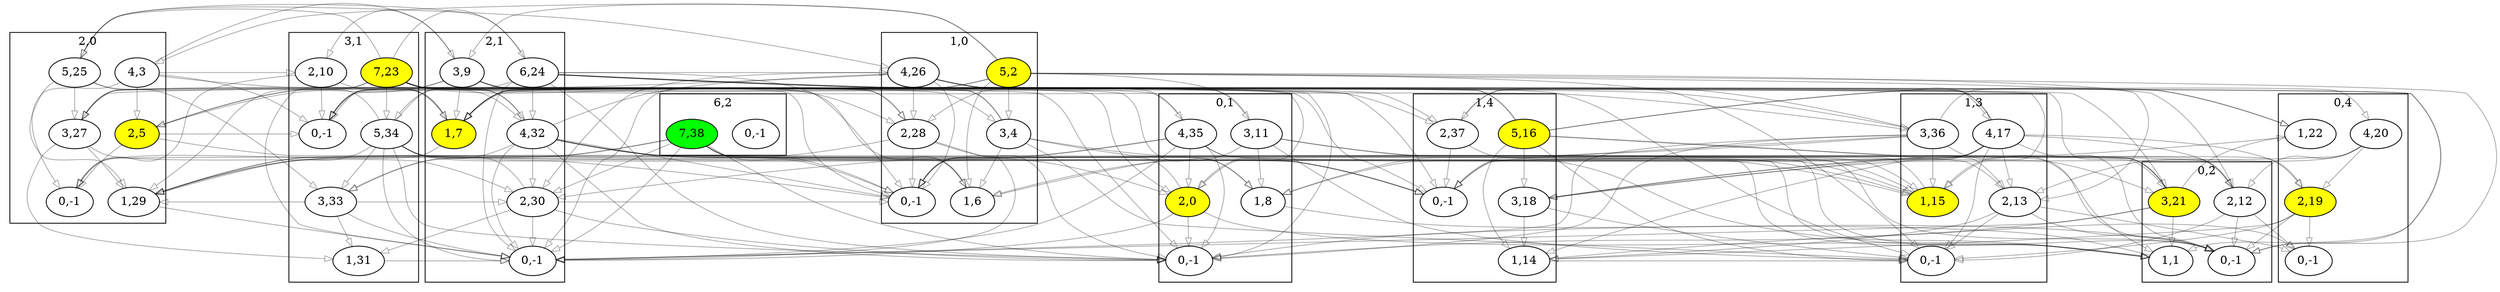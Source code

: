 digraph "example6.txt" {
	compound=true
	subgraph cluster0_1 {
		label="0,1"
		battery0_1_0 [label="0,-1" pos="0.0,11.2!"]
		battery0_1_1 [label="1,8" pos="1.0,11.2!"]
		battery0_1_2 [label="2,0" fillcolor=yellow pos="2.0,11.2!" style=filled]
		battery0_1_3 [label="3,11" pos="0.0,10.2!"]
		battery0_1_4 [label="4,35" pos="1.0,10.2!"]
	}
	subgraph cluster1_0 {
		label="1,0"
		battery1_0_0 [label="0,-1" pos="2.8,14.0!"]
		battery1_0_1 [label="1,6" pos="3.8,14.0!"]
		battery1_0_2 [label="2,28" pos="4.8,14.0!"]
		battery1_0_3 [label="3,4" pos="2.8,13.0!"]
		battery1_0_4 [label="4,26" pos="3.8,13.0!"]
		battery1_0_5 [label="5,2" fillcolor=yellow pos="4.8,13.0!" style=filled]
	}
	subgraph cluster1_3 {
		label="1,3"
		battery1_3_0 [label="0,-1" pos="2.8,5.6!"]
		battery1_3_1 [label="1,15" fillcolor=yellow pos="3.8,5.6!" style=filled]
		battery1_3_2 [label="2,13" pos="4.8,5.6!"]
		battery1_3_3 [label="3,36" pos="2.8,4.6!"]
		battery1_3_4 [label="4,17" pos="3.8,4.6!"]
	}
	subgraph cluster1_4 {
		label="1,4"
		battery1_4_0 [label="0,-1" pos="2.8,2.8!"]
		battery1_4_1 [label="1,14" pos="3.8,2.8!"]
		battery1_4_2 [label="2,37" pos="4.8,2.8!"]
		battery1_4_3 [label="3,18" pos="2.8,1.7999999999999998!"]
		battery1_4_5 [label="5,16" fillcolor=yellow pos="3.8,1.7999999999999998!" style=filled]
	}
	subgraph cluster0_4 {
		label="0,4"
		battery0_4_0 [label="0,-1" pos="0.0,2.8!"]
		battery0_4_1 [label="1,22" pos="1.0,2.8!"]
		battery0_4_2 [label="2,19" fillcolor=yellow pos="0.0,1.7999999999999998!" style=filled]
		battery0_4_4 [label="4,20" pos="1.0,1.7999999999999998!"]
	}
	subgraph cluster0_2 {
		label="0,2"
		battery0_2_0 [label="0,-1" pos="0.0,8.399999999999999!"]
		battery0_2_1 [label="1,1" pos="1.0,8.399999999999999!"]
		battery0_2_2 [label="2,12" pos="0.0,7.399999999999999!"]
		battery0_2_3 [label="3,21" fillcolor=yellow pos="1.0,7.399999999999999!" style=filled]
	}
	subgraph cluster2_1 {
		label="2,1"
		battery2_1_0 [label="0,-1" pos="5.6,11.2!"]
		battery2_1_1 [label="1,7" fillcolor=yellow pos="6.6,11.2!" style=filled]
		battery2_1_2 [label="2,30" pos="7.6,11.2!"]
		battery2_1_3 [label="3,9" pos="5.6,10.2!"]
		battery2_1_4 [label="4,32" pos="6.6,10.2!"]
		battery2_1_6 [label="6,24" pos="7.6,10.2!"]
	}
	subgraph cluster2_0 {
		label="2,0"
		battery2_0_0 [label="0,-1" pos="5.6,14.0!"]
		battery2_0_1 [label="1,29" pos="6.6,14.0!"]
		battery2_0_2 [label="2,5" fillcolor=yellow pos="7.6,14.0!" style=filled]
		battery2_0_3 [label="3,27" pos="5.6,13.0!"]
		battery2_0_4 [label="4,3" pos="6.6,13.0!"]
		battery2_0_5 [label="5,25" pos="7.6,13.0!"]
	}
	subgraph cluster3_1 {
		label="3,1"
		battery3_1_0 [label="0,-1" pos="8.399999999999999,11.2!"]
		battery3_1_1 [label="1,31" pos="9.399999999999999,11.2!"]
		battery3_1_2 [label="2,10" pos="10.399999999999999,11.2!"]
		battery3_1_3 [label="3,33" pos="8.399999999999999,10.2!"]
		battery3_1_5 [label="5,34" pos="9.399999999999999,10.2!"]
		battery3_1_7 [label="7,23" fillcolor=yellow pos="10.399999999999999,10.2!" style=filled]
	}
	subgraph cluster6_2 {
		label="6,2"
		battery6_2_0 [label="0,-1" pos="16.799999999999997,8.399999999999999!"]
		battery6_2_7 [label="7,38" fillcolor=green pos="17.799999999999997,8.399999999999999!" style=filled]
	}
	battery0_1_2 -> battery0_2_1 [color="#00000055" fillcolor=none]
	battery0_1_2 -> battery1_0_0 [color="#00000055" fillcolor=none]
	battery0_1_2 -> battery2_1_0 [color="#00000055" fillcolor=none]
	battery0_1_2 -> battery0_1_0 [color="#00000055" fillcolor=none]
	battery0_1_1 -> battery0_2_0 [color="#00000055" fillcolor=none]
	battery0_1_3 -> battery0_2_2 [color="#00000055" fillcolor=none]
	battery0_1_3 -> battery1_0_1 [color="#00000055" fillcolor=none]
	battery0_1_3 -> battery2_1_1 [color="#00000055" fillcolor=none]
	battery0_1_3 -> battery1_3_0 [color="#00000055" fillcolor=none]
	battery0_1_3 -> battery0_2_0 [color="#00000055" fillcolor=none]
	battery0_1_3 -> battery0_1_1 [color="#00000055" fillcolor=none]
	battery0_1_4 -> battery0_2_3 [color="#00000055" fillcolor=none]
	battery0_1_4 -> battery1_0_2 [color="#00000055" fillcolor=none]
	battery0_1_4 -> battery2_1_2 [color="#00000055" fillcolor=none]
	battery0_1_4 -> battery1_3_1 [color="#00000055" fillcolor=none]
	battery0_1_4 -> battery1_0_0 [color="#00000055" fillcolor=none]
	battery0_1_4 -> battery2_1_0 [color="#00000055" fillcolor=none]
	battery0_1_4 -> battery0_1_2 [color="#00000055" fillcolor=none]
	battery0_1_4 -> battery0_1_0 [color="#00000055" fillcolor=none]
	battery1_0_5 -> battery2_0_4 [color="#00000055" fillcolor=none]
	battery1_0_5 -> battery0_1_3 [color="#00000055" fillcolor=none]
	battery1_0_5 -> battery2_1_3 [color="#00000055" fillcolor=none]
	battery1_0_5 -> battery1_3_2 [color="#00000055" fillcolor=none]
	battery1_0_5 -> battery0_2_2 [color="#00000055" fillcolor=none]
	battery1_0_5 -> battery2_1_1 [color="#00000055" fillcolor=none]
	battery1_0_5 -> battery3_1_0 [color="#00000055" fillcolor=none]
	battery1_0_5 -> battery1_3_0 [color="#00000055" fillcolor=none]
	battery1_0_5 -> battery0_2_0 [color="#00000055" fillcolor=none]
	battery1_0_5 -> battery1_0_3 [color="#00000055" fillcolor=none]
	battery1_0_5 -> battery1_0_1 [color="#00000055" fillcolor=none]
	battery1_0_3 -> battery2_0_2 [color="#00000055" fillcolor=none]
	battery1_0_3 -> battery0_1_1 [color="#00000055" fillcolor=none]
	battery1_0_3 -> battery2_1_1 [color="#00000055" fillcolor=none]
	battery1_0_3 -> battery1_3_0 [color="#00000055" fillcolor=none]
	battery1_0_3 -> battery0_2_0 [color="#00000055" fillcolor=none]
	battery1_0_3 -> battery1_0_1 [color="#00000055" fillcolor=none]
	battery1_0_1 -> battery2_0_0 [color="#00000055" fillcolor=none]
	battery1_0_4 -> battery2_0_3 [color="#00000055" fillcolor=none]
	battery1_0_4 -> battery0_1_2 [color="#00000055" fillcolor=none]
	battery1_0_4 -> battery2_1_2 [color="#00000055" fillcolor=none]
	battery1_0_4 -> battery1_3_1 [color="#00000055" fillcolor=none]
	battery1_0_4 -> battery0_2_1 [color="#00000055" fillcolor=none]
	battery1_0_4 -> battery0_1_0 [color="#00000055" fillcolor=none]
	battery1_0_4 -> battery2_1_0 [color="#00000055" fillcolor=none]
	battery1_0_4 -> battery1_0_2 [color="#00000055" fillcolor=none]
	battery1_0_4 -> battery1_0_0 [color="#00000055" fillcolor=none]
	battery1_0_2 -> battery2_0_1 [color="#00000055" fillcolor=none]
	battery1_0_2 -> battery0_1_0 [color="#00000055" fillcolor=none]
	battery1_0_2 -> battery2_1_0 [color="#00000055" fillcolor=none]
	battery1_0_2 -> battery1_0_0 [color="#00000055" fillcolor=none]
	battery1_3_2 -> battery1_4_1 [color="#00000055" fillcolor=none]
	battery1_3_2 -> battery0_2_0 [color="#00000055" fillcolor=none]
	battery1_3_2 -> battery0_4_0 [color="#00000055" fillcolor=none]
	battery1_3_2 -> battery1_3_0 [color="#00000055" fillcolor=none]
	battery1_3_1 -> battery1_4_0 [color="#00000055" fillcolor=none]
	battery1_3_4 -> battery1_4_3 [color="#00000055" fillcolor=none]
	battery1_3_4 -> battery0_2_2 [color="#00000055" fillcolor=none]
	battery1_3_4 -> battery0_4_2 [color="#00000055" fillcolor=none]
	battery1_3_4 -> battery1_0_1 [color="#00000055" fillcolor=none]
	battery1_3_4 -> battery0_1_1 [color="#00000055" fillcolor=none]
	battery1_3_4 -> battery2_1_1 [color="#00000055" fillcolor=none]
	battery1_3_4 -> battery1_4_1 [color="#00000055" fillcolor=none]
	battery1_3_4 -> battery3_1_0 [color="#00000055" fillcolor=none]
	battery1_3_4 -> battery0_2_0 [color="#00000055" fillcolor=none]
	battery1_3_4 -> battery1_3_2 [color="#00000055" fillcolor=none]
	battery1_3_4 -> battery1_3_0 [color="#00000055" fillcolor=none]
	battery1_3_3 -> battery1_4_2 [color="#00000055" fillcolor=none]
	battery1_3_3 -> battery0_2_1 [color="#00000055" fillcolor=none]
	battery1_3_3 -> battery0_4_1 [color="#00000055" fillcolor=none]
	battery1_3_3 -> battery1_0_0 [color="#00000055" fillcolor=none]
	battery1_3_3 -> battery0_1_0 [color="#00000055" fillcolor=none]
	battery1_3_3 -> battery2_1_0 [color="#00000055" fillcolor=none]
	battery1_3_3 -> battery1_4_0 [color="#00000055" fillcolor=none]
	battery1_3_3 -> battery1_3_1 [color="#00000055" fillcolor=none]
	battery1_4_1 -> battery1_3_0 [color="#00000055" fillcolor=none]
	battery1_4_1 -> battery0_4_0 [color="#00000055" fillcolor=none]
	battery1_4_5 -> battery1_3_4 [color="#00000055" fillcolor=none]
	battery1_4_5 -> battery0_4_4 [color="#00000055" fillcolor=none]
	battery1_4_5 -> battery1_3_2 [color="#00000055" fillcolor=none]
	battery1_4_5 -> battery2_1_1 [color="#00000055" fillcolor=none]
	battery1_4_5 -> battery3_1_0 [color="#00000055" fillcolor=none]
	battery1_4_5 -> battery0_2_0 [color="#00000055" fillcolor=none]
	battery1_4_5 -> battery1_3_0 [color="#00000055" fillcolor=none]
	battery1_4_5 -> battery1_4_3 [color="#00000055" fillcolor=none]
	battery1_4_5 -> battery1_4_1 [color="#00000055" fillcolor=none]
	battery1_4_3 -> battery1_3_2 [color="#00000055" fillcolor=none]
	battery1_4_3 -> battery0_4_2 [color="#00000055" fillcolor=none]
	battery1_4_3 -> battery1_3_0 [color="#00000055" fillcolor=none]
	battery1_4_3 -> battery1_4_1 [color="#00000055" fillcolor=none]
	battery1_4_2 -> battery1_3_1 [color="#00000055" fillcolor=none]
	battery1_4_2 -> battery0_4_1 [color="#00000055" fillcolor=none]
	battery1_4_2 -> battery1_4_0 [color="#00000055" fillcolor=none]
	battery0_4_2 -> battery1_4_1 [color="#00000055" fillcolor=none]
	battery0_4_2 -> battery0_2_0 [color="#00000055" fillcolor=none]
	battery0_4_2 -> battery1_3_0 [color="#00000055" fillcolor=none]
	battery0_4_2 -> battery0_4_0 [color="#00000055" fillcolor=none]
	battery0_4_4 -> battery1_4_3 [color="#00000055" fillcolor=none]
	battery0_4_4 -> battery0_2_2 [color="#00000055" fillcolor=none]
	battery0_4_4 -> battery1_3_2 [color="#00000055" fillcolor=none]
	battery0_4_4 -> battery0_4_2 [color="#00000055" fillcolor=none]
	battery0_4_1 -> battery1_4_0 [color="#00000055" fillcolor=none]
	battery0_2_1 -> battery0_1_0 [color="#00000055" fillcolor=none]
	battery0_2_2 -> battery0_1_1 [color="#00000055" fillcolor=none]
	battery0_2_2 -> battery1_3_0 [color="#00000055" fillcolor=none]
	battery0_2_2 -> battery0_4_0 [color="#00000055" fillcolor=none]
	battery0_2_2 -> battery0_2_0 [color="#00000055" fillcolor=none]
	battery0_2_3 -> battery0_1_2 [color="#00000055" fillcolor=none]
	battery0_2_3 -> battery1_3_1 [color="#00000055" fillcolor=none]
	battery0_2_3 -> battery0_4_1 [color="#00000055" fillcolor=none]
	battery0_2_3 -> battery1_0_0 [color="#00000055" fillcolor=none]
	battery0_2_3 -> battery2_1_0 [color="#00000055" fillcolor=none]
	battery0_2_3 -> battery0_1_0 [color="#00000055" fillcolor=none]
	battery0_2_3 -> battery0_2_1 [color="#00000055" fillcolor=none]
	battery2_1_1 -> battery2_0_0 [color="#00000055" fillcolor=none]
	battery2_1_1 -> battery3_1_0 [color="#00000055" fillcolor=none]
	battery2_1_3 -> battery2_0_2 [color="#00000055" fillcolor=none]
	battery2_1_3 -> battery3_1_2 [color="#00000055" fillcolor=none]
	battery2_1_3 -> battery1_0_1 [color="#00000055" fillcolor=none]
	battery2_1_3 -> battery0_1_1 [color="#00000055" fillcolor=none]
	battery2_1_3 -> battery1_3_0 [color="#00000055" fillcolor=none]
	battery2_1_3 -> battery0_2_0 [color="#00000055" fillcolor=none]
	battery2_1_3 -> battery3_1_0 [color="#00000055" fillcolor=none]
	battery2_1_3 -> battery2_1_1 [color="#00000055" fillcolor=none]
	battery2_1_6 -> battery2_0_5 [color="#00000055" fillcolor=none]
	battery2_1_6 -> battery3_1_5 [color="#00000055" fillcolor=none]
	battery2_1_6 -> battery1_0_4 [color="#00000055" fillcolor=none]
	battery2_1_6 -> battery0_1_4 [color="#00000055" fillcolor=none]
	battery2_1_6 -> battery1_3_3 [color="#00000055" fillcolor=none]
	battery2_1_6 -> battery0_2_3 [color="#00000055" fillcolor=none]
	battery2_1_6 -> battery1_4_2 [color="#00000055" fillcolor=none]
	battery2_1_6 -> battery1_4_0 [color="#00000055" fillcolor=none]
	battery2_1_6 -> battery1_0_0 [color="#00000055" fillcolor=none]
	battery2_1_6 -> battery0_1_0 [color="#00000055" fillcolor=none]
	battery2_1_6 -> battery2_1_4 [color="#00000055" fillcolor=none]
	battery2_1_6 -> battery2_1_0 [color="#00000055" fillcolor=none]
	battery2_1_2 -> battery2_0_1 [color="#00000055" fillcolor=none]
	battery2_1_2 -> battery3_1_1 [color="#00000055" fillcolor=none]
	battery2_1_2 -> battery1_0_0 [color="#00000055" fillcolor=none]
	battery2_1_2 -> battery0_1_0 [color="#00000055" fillcolor=none]
	battery2_1_2 -> battery2_1_0 [color="#00000055" fillcolor=none]
	battery2_1_4 -> battery2_0_3 [color="#00000055" fillcolor=none]
	battery2_1_4 -> battery3_1_3 [color="#00000055" fillcolor=none]
	battery2_1_4 -> battery1_0_2 [color="#00000055" fillcolor=none]
	battery2_1_4 -> battery0_1_2 [color="#00000055" fillcolor=none]
	battery2_1_4 -> battery1_3_1 [color="#00000055" fillcolor=none]
	battery2_1_4 -> battery0_2_1 [color="#00000055" fillcolor=none]
	battery2_1_4 -> battery1_4_0 [color="#00000055" fillcolor=none]
	battery2_1_4 -> battery1_0_0 [color="#00000055" fillcolor=none]
	battery2_1_4 -> battery0_1_0 [color="#00000055" fillcolor=none]
	battery2_1_4 -> battery2_1_2 [color="#00000055" fillcolor=none]
	battery2_1_4 -> battery2_1_0 [color="#00000055" fillcolor=none]
	battery2_0_4 -> battery1_0_3 [color="#00000055" fillcolor=none]
	battery2_0_4 -> battery2_1_3 [color="#00000055" fillcolor=none]
	battery2_0_4 -> battery3_1_2 [color="#00000055" fillcolor=none]
	battery2_0_4 -> battery3_1_0 [color="#00000055" fillcolor=none]
	battery2_0_4 -> battery2_0_2 [color="#00000055" fillcolor=none]
	battery2_0_4 -> battery2_0_0 [color="#00000055" fillcolor=none]
	battery2_0_2 -> battery1_0_1 [color="#00000055" fillcolor=none]
	battery2_0_2 -> battery2_1_1 [color="#00000055" fillcolor=none]
	battery2_0_2 -> battery3_1_0 [color="#00000055" fillcolor=none]
	battery2_0_2 -> battery2_0_0 [color="#00000055" fillcolor=none]
	battery2_0_5 -> battery1_0_4 [color="#00000055" fillcolor=none]
	battery2_0_5 -> battery2_1_4 [color="#00000055" fillcolor=none]
	battery2_0_5 -> battery3_1_3 [color="#00000055" fillcolor=none]
	battery2_0_5 -> battery2_0_3 [color="#00000055" fillcolor=none]
	battery2_0_5 -> battery2_0_1 [color="#00000055" fillcolor=none]
	battery2_0_3 -> battery1_0_2 [color="#00000055" fillcolor=none]
	battery2_0_3 -> battery2_1_2 [color="#00000055" fillcolor=none]
	battery2_0_3 -> battery3_1_1 [color="#00000055" fillcolor=none]
	battery2_0_3 -> battery2_0_1 [color="#00000055" fillcolor=none]
	battery2_0_1 -> battery1_0_0 [color="#00000055" fillcolor=none]
	battery2_0_1 -> battery2_1_0 [color="#00000055" fillcolor=none]
	battery3_1_2 -> battery2_1_1 [color="#00000055" fillcolor=none]
	battery3_1_2 -> battery2_0_0 [color="#00000055" fillcolor=none]
	battery3_1_2 -> battery3_1_0 [color="#00000055" fillcolor=none]
	battery3_1_7 -> battery2_1_6 [color="#00000055" fillcolor=none]
	battery3_1_7 -> battery2_0_5 [color="#00000055" fillcolor=none]
	battery3_1_7 -> battery0_2_3 [color="#00000055" fillcolor=none]
	battery3_1_7 -> battery1_3_3 [color="#00000055" fillcolor=none]
	battery3_1_7 -> battery1_0_2 [color="#00000055" fillcolor=none]
	battery3_1_7 -> battery0_1_2 [color="#00000055" fillcolor=none]
	battery3_1_7 -> battery1_4_2 [color="#00000055" fillcolor=none]
	battery3_1_7 -> battery2_0_1 [color="#00000055" fillcolor=none]
	battery3_1_7 -> battery1_0_0 [color="#00000055" fillcolor=none]
	battery3_1_7 -> battery0_1_0 [color="#00000055" fillcolor=none]
	battery3_1_7 -> battery1_4_0 [color="#00000055" fillcolor=none]
	battery3_1_7 -> battery2_1_0 [color="#00000055" fillcolor=none]
	battery3_1_7 -> battery3_1_5 [color="#00000055" fillcolor=none]
	battery3_1_1 -> battery2_1_0 [color="#00000055" fillcolor=none]
	battery3_1_3 -> battery2_1_2 [color="#00000055" fillcolor=none]
	battery3_1_3 -> battery2_0_1 [color="#00000055" fillcolor=none]
	battery3_1_3 -> battery2_1_0 [color="#00000055" fillcolor=none]
	battery3_1_3 -> battery3_1_1 [color="#00000055" fillcolor=none]
	battery3_1_5 -> battery2_1_4 [color="#00000055" fillcolor=none]
	battery3_1_5 -> battery2_0_3 [color="#00000055" fillcolor=none]
	battery3_1_5 -> battery0_2_1 [color="#00000055" fillcolor=none]
	battery3_1_5 -> battery1_3_1 [color="#00000055" fillcolor=none]
	battery3_1_5 -> battery2_0_1 [color="#00000055" fillcolor=none]
	battery3_1_5 -> battery1_0_0 [color="#00000055" fillcolor=none]
	battery3_1_5 -> battery0_1_0 [color="#00000055" fillcolor=none]
	battery3_1_5 -> battery1_4_0 [color="#00000055" fillcolor=none]
	battery3_1_5 -> battery2_1_0 [color="#00000055" fillcolor=none]
	battery3_1_5 -> battery3_1_3 [color="#00000055" fillcolor=none]
	battery6_2_7 -> battery3_1_3 [color="#00000055" fillcolor=none]
	battery6_2_7 -> battery2_1_2 [color="#00000055" fillcolor=none]
	battery6_2_7 -> battery2_0_1 [color="#00000055" fillcolor=none]
	battery6_2_7 -> battery0_2_1 [color="#00000055" fillcolor=none]
	battery6_2_7 -> battery1_3_1 [color="#00000055" fillcolor=none]
	battery6_2_7 -> battery1_0_0 [color="#00000055" fillcolor=none]
	battery6_2_7 -> battery0_1_0 [color="#00000055" fillcolor=none]
	battery6_2_7 -> battery1_4_0 [color="#00000055" fillcolor=none]
	battery6_2_7 -> battery2_1_0 [color="#00000055" fillcolor=none]
}
